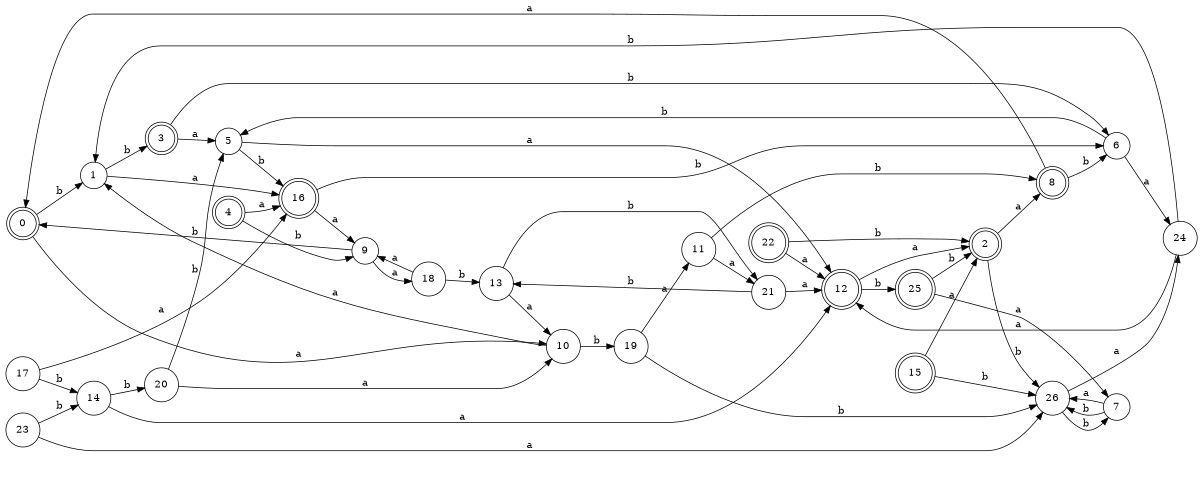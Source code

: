 digraph n22_4 {
__start0 [label="" shape="none"];

rankdir=LR;
size="8,5";

s0 [style="rounded,filled", color="black", fillcolor="white" shape="doublecircle", label="0"];
s1 [style="filled", color="black", fillcolor="white" shape="circle", label="1"];
s2 [style="rounded,filled", color="black", fillcolor="white" shape="doublecircle", label="2"];
s3 [style="rounded,filled", color="black", fillcolor="white" shape="doublecircle", label="3"];
s4 [style="rounded,filled", color="black", fillcolor="white" shape="doublecircle", label="4"];
s5 [style="filled", color="black", fillcolor="white" shape="circle", label="5"];
s6 [style="filled", color="black", fillcolor="white" shape="circle", label="6"];
s7 [style="filled", color="black", fillcolor="white" shape="circle", label="7"];
s8 [style="rounded,filled", color="black", fillcolor="white" shape="doublecircle", label="8"];
s9 [style="filled", color="black", fillcolor="white" shape="circle", label="9"];
s10 [style="filled", color="black", fillcolor="white" shape="circle", label="10"];
s11 [style="filled", color="black", fillcolor="white" shape="circle", label="11"];
s12 [style="rounded,filled", color="black", fillcolor="white" shape="doublecircle", label="12"];
s13 [style="filled", color="black", fillcolor="white" shape="circle", label="13"];
s14 [style="filled", color="black", fillcolor="white" shape="circle", label="14"];
s15 [style="rounded,filled", color="black", fillcolor="white" shape="doublecircle", label="15"];
s16 [style="rounded,filled", color="black", fillcolor="white" shape="doublecircle", label="16"];
s17 [style="filled", color="black", fillcolor="white" shape="circle", label="17"];
s18 [style="filled", color="black", fillcolor="white" shape="circle", label="18"];
s19 [style="filled", color="black", fillcolor="white" shape="circle", label="19"];
s20 [style="filled", color="black", fillcolor="white" shape="circle", label="20"];
s21 [style="filled", color="black", fillcolor="white" shape="circle", label="21"];
s22 [style="rounded,filled", color="black", fillcolor="white" shape="doublecircle", label="22"];
s23 [style="filled", color="black", fillcolor="white" shape="circle", label="23"];
s24 [style="filled", color="black", fillcolor="white" shape="circle", label="24"];
s25 [style="rounded,filled", color="black", fillcolor="white" shape="doublecircle", label="25"];
s26 [style="filled", color="black", fillcolor="white" shape="circle", label="26"];
s0 -> s10 [label="a"];
s0 -> s1 [label="b"];
s1 -> s16 [label="a"];
s1 -> s3 [label="b"];
s2 -> s8 [label="a"];
s2 -> s26 [label="b"];
s3 -> s5 [label="a"];
s3 -> s6 [label="b"];
s4 -> s16 [label="a"];
s4 -> s9 [label="b"];
s5 -> s12 [label="a"];
s5 -> s16 [label="b"];
s6 -> s24 [label="a"];
s6 -> s5 [label="b"];
s7 -> s26 [label="a"];
s7 -> s26 [label="b"];
s8 -> s0 [label="a"];
s8 -> s6 [label="b"];
s9 -> s18 [label="a"];
s9 -> s0 [label="b"];
s10 -> s1 [label="a"];
s10 -> s19 [label="b"];
s11 -> s21 [label="a"];
s11 -> s8 [label="b"];
s12 -> s2 [label="a"];
s12 -> s25 [label="b"];
s13 -> s10 [label="a"];
s13 -> s21 [label="b"];
s14 -> s12 [label="a"];
s14 -> s20 [label="b"];
s15 -> s2 [label="a"];
s15 -> s26 [label="b"];
s16 -> s9 [label="a"];
s16 -> s6 [label="b"];
s17 -> s16 [label="a"];
s17 -> s14 [label="b"];
s18 -> s9 [label="a"];
s18 -> s13 [label="b"];
s19 -> s11 [label="a"];
s19 -> s26 [label="b"];
s20 -> s10 [label="a"];
s20 -> s5 [label="b"];
s21 -> s12 [label="a"];
s21 -> s13 [label="b"];
s22 -> s12 [label="a"];
s22 -> s2 [label="b"];
s23 -> s26 [label="a"];
s23 -> s14 [label="b"];
s24 -> s12 [label="a"];
s24 -> s1 [label="b"];
s25 -> s7 [label="a"];
s25 -> s2 [label="b"];
s26 -> s24 [label="a"];
s26 -> s7 [label="b"];

}